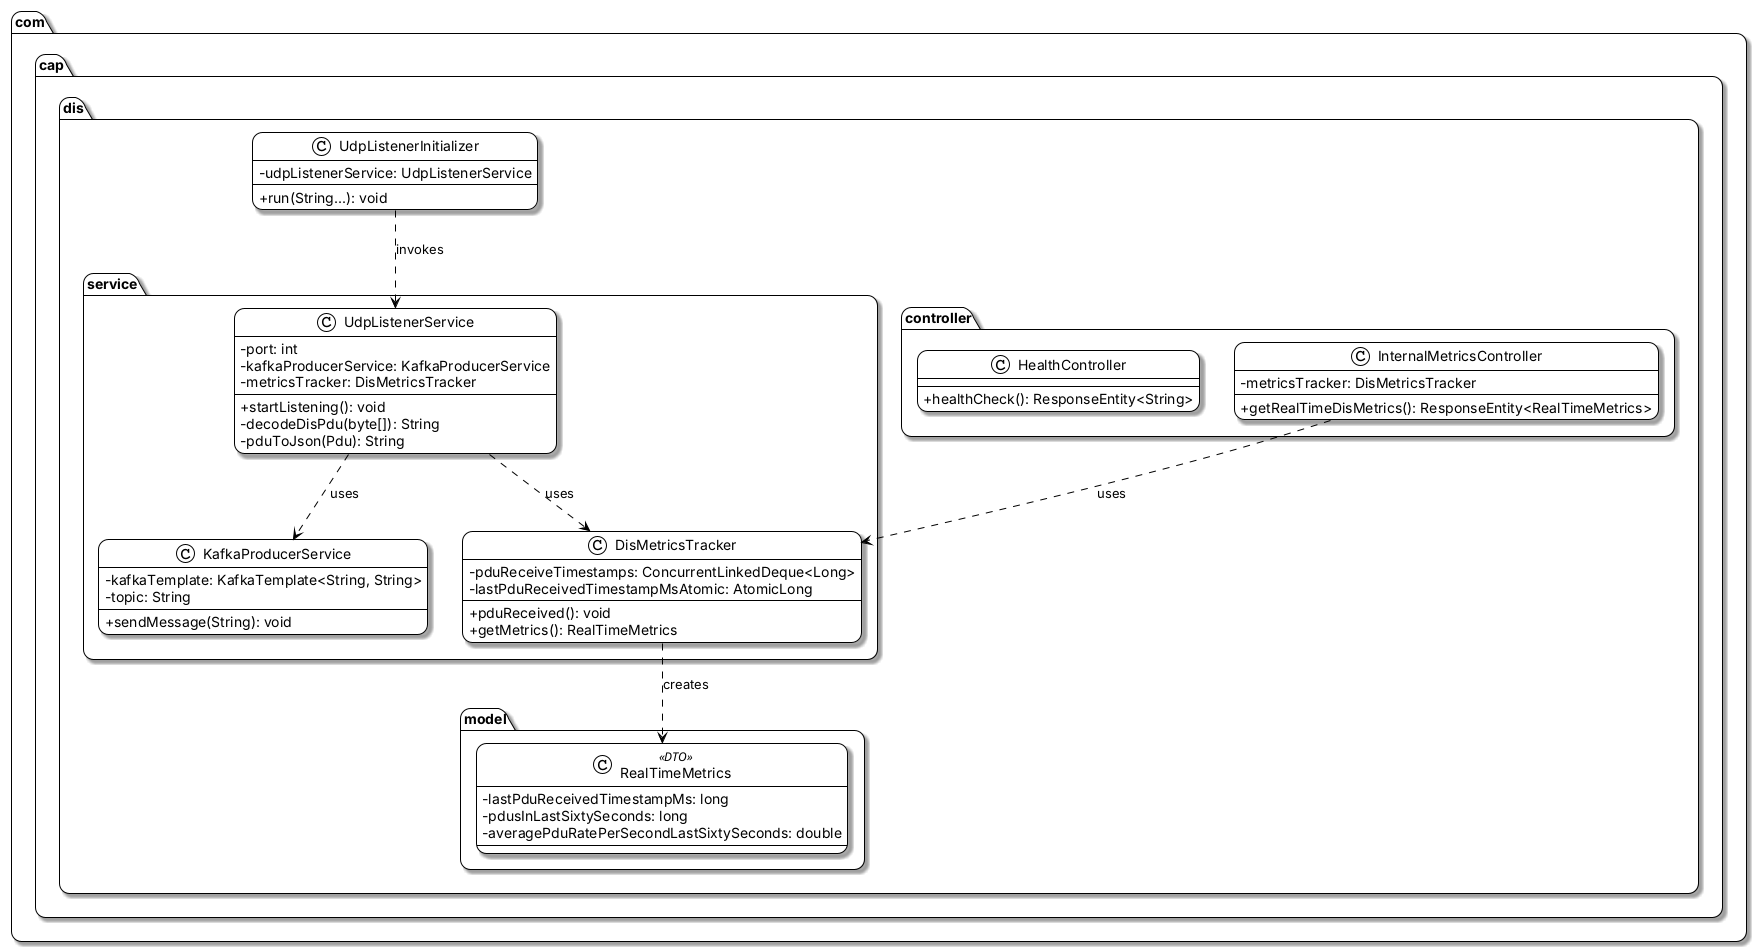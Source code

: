 @startuml
!theme plain
skinparam classAttributeIconSize 0
skinparam shadowing true
skinparam roundcorner 20
skinparam defaultFontName "Inter"

package "com.cap.dis.controller" {
    class InternalMetricsController {
        - metricsTracker: DisMetricsTracker
        + getRealTimeDisMetrics(): ResponseEntity<RealTimeMetrics>
    }
    class HealthController {
        + healthCheck(): ResponseEntity<String>
    }
}

package "com.cap.dis.service" {
    class UdpListenerService {
        - port: int
        - kafkaProducerService: KafkaProducerService
        - metricsTracker: DisMetricsTracker
        + startListening(): void
        - decodeDisPdu(byte[]): String
        - pduToJson(Pdu): String
    }
    class KafkaProducerService {
        - kafkaTemplate: KafkaTemplate<String, String>
        - topic: String
        + sendMessage(String): void
    }
    class DisMetricsTracker {
        - pduReceiveTimestamps: ConcurrentLinkedDeque<Long>
        - lastPduReceivedTimestampMsAtomic: AtomicLong
        + pduReceived(): void
        + getMetrics(): RealTimeMetrics
    }
}

package "com.cap.dis" {
     class UdpListenerInitializer {
        - udpListenerService: UdpListenerService
        + run(String...): void
    }
}

package "com.cap.dis.model" {
    class RealTimeMetrics <<DTO>> {
        - lastPduReceivedTimestampMs: long
        - pdusInLastSixtySeconds: long
        - averagePduRatePerSecondLastSixtySeconds: double
    }
}

UdpListenerInitializer ..> UdpListenerService : invokes
InternalMetricsController ..> DisMetricsTracker : uses
UdpListenerService ..> KafkaProducerService : uses
UdpListenerService ..> DisMetricsTracker : uses
DisMetricsTracker ..> RealTimeMetrics : creates

@enduml